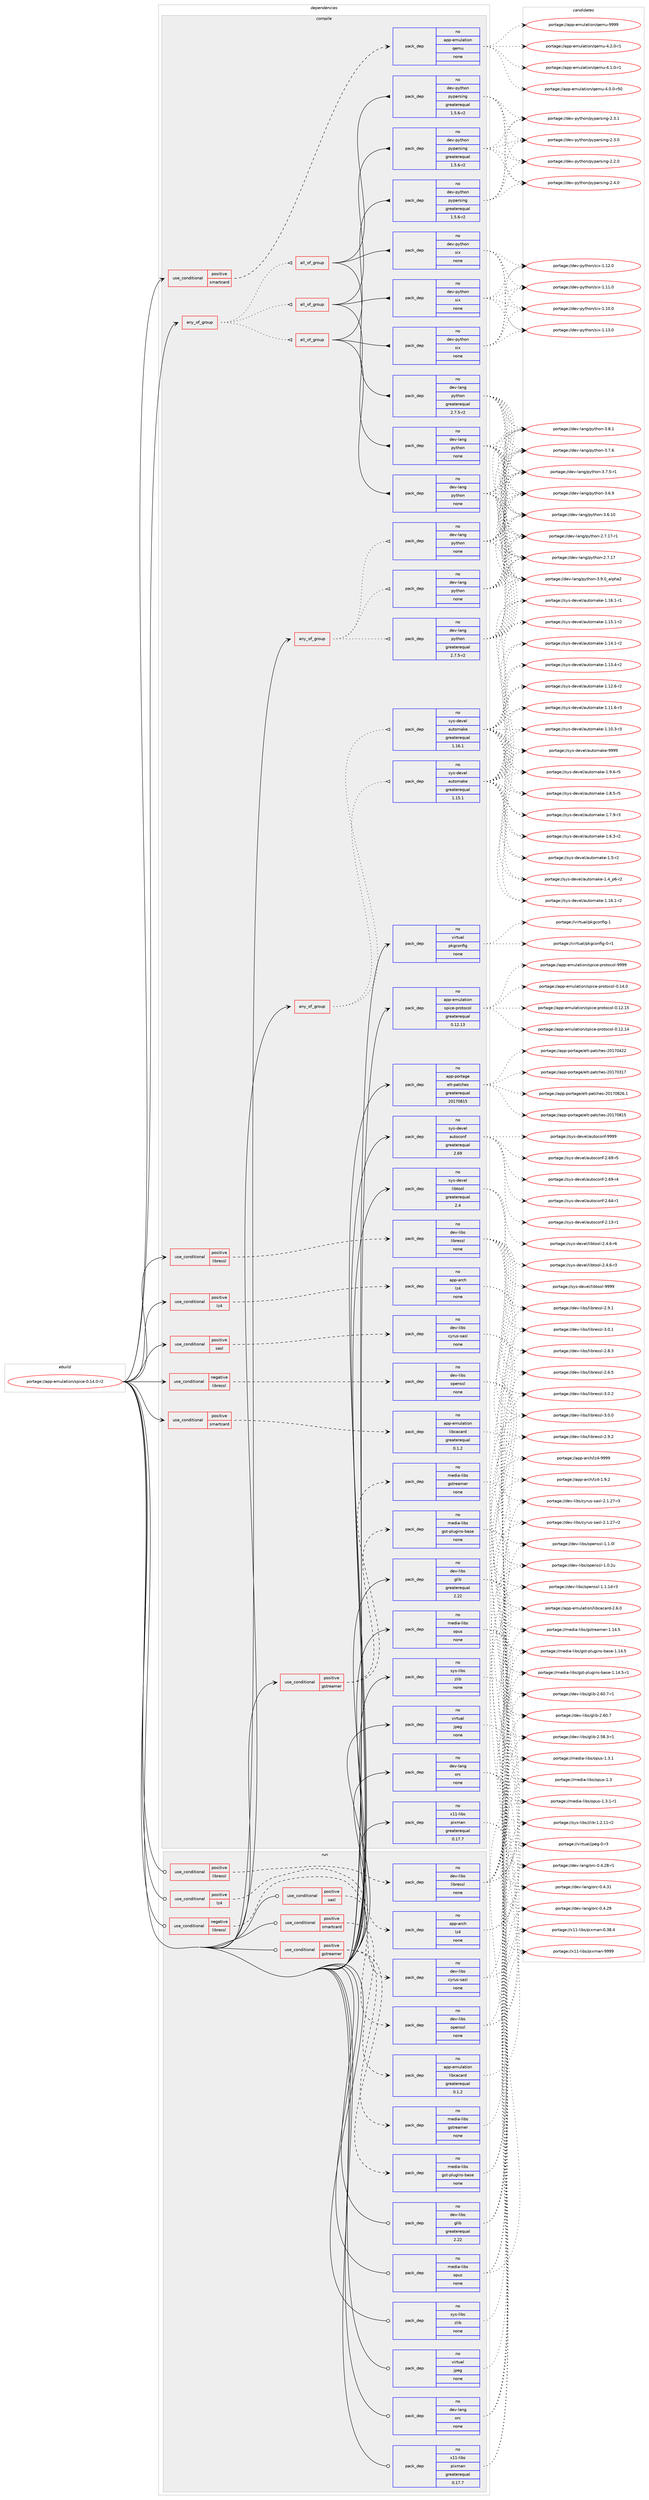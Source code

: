 digraph prolog {

# *************
# Graph options
# *************

newrank=true;
concentrate=true;
compound=true;
graph [rankdir=LR,fontname=Helvetica,fontsize=10,ranksep=1.5];#, ranksep=2.5, nodesep=0.2];
edge  [arrowhead=vee];
node  [fontname=Helvetica,fontsize=10];

# **********
# The ebuild
# **********

subgraph cluster_leftcol {
color=gray;
label=<<i>ebuild</i>>;
id [label="portage://app-emulation/spice-0.14.0-r2", color=red, width=4, href="../app-emulation/spice-0.14.0-r2.svg"];
}

# ****************
# The dependencies
# ****************

subgraph cluster_midcol {
color=gray;
label=<<i>dependencies</i>>;
subgraph cluster_compile {
fillcolor="#eeeeee";
style=filled;
label=<<i>compile</i>>;
subgraph any8065 {
dependency625863 [label=<<TABLE BORDER="0" CELLBORDER="1" CELLSPACING="0" CELLPADDING="4"><TR><TD CELLPADDING="10">any_of_group</TD></TR></TABLE>>, shape=none, color=red];subgraph all287 {
dependency625864 [label=<<TABLE BORDER="0" CELLBORDER="1" CELLSPACING="0" CELLPADDING="4"><TR><TD CELLPADDING="10">all_of_group</TD></TR></TABLE>>, shape=none, color=red];subgraph pack470383 {
dependency625865 [label=<<TABLE BORDER="0" CELLBORDER="1" CELLSPACING="0" CELLPADDING="4" WIDTH="220"><TR><TD ROWSPAN="6" CELLPADDING="30">pack_dep</TD></TR><TR><TD WIDTH="110">no</TD></TR><TR><TD>dev-lang</TD></TR><TR><TD>python</TD></TR><TR><TD>none</TD></TR><TR><TD></TD></TR></TABLE>>, shape=none, color=blue];
}
dependency625864:e -> dependency625865:w [weight=20,style="solid",arrowhead="inv"];
subgraph pack470384 {
dependency625866 [label=<<TABLE BORDER="0" CELLBORDER="1" CELLSPACING="0" CELLPADDING="4" WIDTH="220"><TR><TD ROWSPAN="6" CELLPADDING="30">pack_dep</TD></TR><TR><TD WIDTH="110">no</TD></TR><TR><TD>dev-python</TD></TR><TR><TD>pyparsing</TD></TR><TR><TD>greaterequal</TD></TR><TR><TD>1.5.6-r2</TD></TR></TABLE>>, shape=none, color=blue];
}
dependency625864:e -> dependency625866:w [weight=20,style="solid",arrowhead="inv"];
subgraph pack470385 {
dependency625867 [label=<<TABLE BORDER="0" CELLBORDER="1" CELLSPACING="0" CELLPADDING="4" WIDTH="220"><TR><TD ROWSPAN="6" CELLPADDING="30">pack_dep</TD></TR><TR><TD WIDTH="110">no</TD></TR><TR><TD>dev-python</TD></TR><TR><TD>six</TD></TR><TR><TD>none</TD></TR><TR><TD></TD></TR></TABLE>>, shape=none, color=blue];
}
dependency625864:e -> dependency625867:w [weight=20,style="solid",arrowhead="inv"];
}
dependency625863:e -> dependency625864:w [weight=20,style="dotted",arrowhead="oinv"];
subgraph all288 {
dependency625868 [label=<<TABLE BORDER="0" CELLBORDER="1" CELLSPACING="0" CELLPADDING="4"><TR><TD CELLPADDING="10">all_of_group</TD></TR></TABLE>>, shape=none, color=red];subgraph pack470386 {
dependency625869 [label=<<TABLE BORDER="0" CELLBORDER="1" CELLSPACING="0" CELLPADDING="4" WIDTH="220"><TR><TD ROWSPAN="6" CELLPADDING="30">pack_dep</TD></TR><TR><TD WIDTH="110">no</TD></TR><TR><TD>dev-lang</TD></TR><TR><TD>python</TD></TR><TR><TD>none</TD></TR><TR><TD></TD></TR></TABLE>>, shape=none, color=blue];
}
dependency625868:e -> dependency625869:w [weight=20,style="solid",arrowhead="inv"];
subgraph pack470387 {
dependency625870 [label=<<TABLE BORDER="0" CELLBORDER="1" CELLSPACING="0" CELLPADDING="4" WIDTH="220"><TR><TD ROWSPAN="6" CELLPADDING="30">pack_dep</TD></TR><TR><TD WIDTH="110">no</TD></TR><TR><TD>dev-python</TD></TR><TR><TD>pyparsing</TD></TR><TR><TD>greaterequal</TD></TR><TR><TD>1.5.6-r2</TD></TR></TABLE>>, shape=none, color=blue];
}
dependency625868:e -> dependency625870:w [weight=20,style="solid",arrowhead="inv"];
subgraph pack470388 {
dependency625871 [label=<<TABLE BORDER="0" CELLBORDER="1" CELLSPACING="0" CELLPADDING="4" WIDTH="220"><TR><TD ROWSPAN="6" CELLPADDING="30">pack_dep</TD></TR><TR><TD WIDTH="110">no</TD></TR><TR><TD>dev-python</TD></TR><TR><TD>six</TD></TR><TR><TD>none</TD></TR><TR><TD></TD></TR></TABLE>>, shape=none, color=blue];
}
dependency625868:e -> dependency625871:w [weight=20,style="solid",arrowhead="inv"];
}
dependency625863:e -> dependency625868:w [weight=20,style="dotted",arrowhead="oinv"];
subgraph all289 {
dependency625872 [label=<<TABLE BORDER="0" CELLBORDER="1" CELLSPACING="0" CELLPADDING="4"><TR><TD CELLPADDING="10">all_of_group</TD></TR></TABLE>>, shape=none, color=red];subgraph pack470389 {
dependency625873 [label=<<TABLE BORDER="0" CELLBORDER="1" CELLSPACING="0" CELLPADDING="4" WIDTH="220"><TR><TD ROWSPAN="6" CELLPADDING="30">pack_dep</TD></TR><TR><TD WIDTH="110">no</TD></TR><TR><TD>dev-lang</TD></TR><TR><TD>python</TD></TR><TR><TD>greaterequal</TD></TR><TR><TD>2.7.5-r2</TD></TR></TABLE>>, shape=none, color=blue];
}
dependency625872:e -> dependency625873:w [weight=20,style="solid",arrowhead="inv"];
subgraph pack470390 {
dependency625874 [label=<<TABLE BORDER="0" CELLBORDER="1" CELLSPACING="0" CELLPADDING="4" WIDTH="220"><TR><TD ROWSPAN="6" CELLPADDING="30">pack_dep</TD></TR><TR><TD WIDTH="110">no</TD></TR><TR><TD>dev-python</TD></TR><TR><TD>pyparsing</TD></TR><TR><TD>greaterequal</TD></TR><TR><TD>1.5.6-r2</TD></TR></TABLE>>, shape=none, color=blue];
}
dependency625872:e -> dependency625874:w [weight=20,style="solid",arrowhead="inv"];
subgraph pack470391 {
dependency625875 [label=<<TABLE BORDER="0" CELLBORDER="1" CELLSPACING="0" CELLPADDING="4" WIDTH="220"><TR><TD ROWSPAN="6" CELLPADDING="30">pack_dep</TD></TR><TR><TD WIDTH="110">no</TD></TR><TR><TD>dev-python</TD></TR><TR><TD>six</TD></TR><TR><TD>none</TD></TR><TR><TD></TD></TR></TABLE>>, shape=none, color=blue];
}
dependency625872:e -> dependency625875:w [weight=20,style="solid",arrowhead="inv"];
}
dependency625863:e -> dependency625872:w [weight=20,style="dotted",arrowhead="oinv"];
}
id:e -> dependency625863:w [weight=20,style="solid",arrowhead="vee"];
subgraph any8066 {
dependency625876 [label=<<TABLE BORDER="0" CELLBORDER="1" CELLSPACING="0" CELLPADDING="4"><TR><TD CELLPADDING="10">any_of_group</TD></TR></TABLE>>, shape=none, color=red];subgraph pack470392 {
dependency625877 [label=<<TABLE BORDER="0" CELLBORDER="1" CELLSPACING="0" CELLPADDING="4" WIDTH="220"><TR><TD ROWSPAN="6" CELLPADDING="30">pack_dep</TD></TR><TR><TD WIDTH="110">no</TD></TR><TR><TD>dev-lang</TD></TR><TR><TD>python</TD></TR><TR><TD>none</TD></TR><TR><TD></TD></TR></TABLE>>, shape=none, color=blue];
}
dependency625876:e -> dependency625877:w [weight=20,style="dotted",arrowhead="oinv"];
subgraph pack470393 {
dependency625878 [label=<<TABLE BORDER="0" CELLBORDER="1" CELLSPACING="0" CELLPADDING="4" WIDTH="220"><TR><TD ROWSPAN="6" CELLPADDING="30">pack_dep</TD></TR><TR><TD WIDTH="110">no</TD></TR><TR><TD>dev-lang</TD></TR><TR><TD>python</TD></TR><TR><TD>none</TD></TR><TR><TD></TD></TR></TABLE>>, shape=none, color=blue];
}
dependency625876:e -> dependency625878:w [weight=20,style="dotted",arrowhead="oinv"];
subgraph pack470394 {
dependency625879 [label=<<TABLE BORDER="0" CELLBORDER="1" CELLSPACING="0" CELLPADDING="4" WIDTH="220"><TR><TD ROWSPAN="6" CELLPADDING="30">pack_dep</TD></TR><TR><TD WIDTH="110">no</TD></TR><TR><TD>dev-lang</TD></TR><TR><TD>python</TD></TR><TR><TD>greaterequal</TD></TR><TR><TD>2.7.5-r2</TD></TR></TABLE>>, shape=none, color=blue];
}
dependency625876:e -> dependency625879:w [weight=20,style="dotted",arrowhead="oinv"];
}
id:e -> dependency625876:w [weight=20,style="solid",arrowhead="vee"];
subgraph any8067 {
dependency625880 [label=<<TABLE BORDER="0" CELLBORDER="1" CELLSPACING="0" CELLPADDING="4"><TR><TD CELLPADDING="10">any_of_group</TD></TR></TABLE>>, shape=none, color=red];subgraph pack470395 {
dependency625881 [label=<<TABLE BORDER="0" CELLBORDER="1" CELLSPACING="0" CELLPADDING="4" WIDTH="220"><TR><TD ROWSPAN="6" CELLPADDING="30">pack_dep</TD></TR><TR><TD WIDTH="110">no</TD></TR><TR><TD>sys-devel</TD></TR><TR><TD>automake</TD></TR><TR><TD>greaterequal</TD></TR><TR><TD>1.16.1</TD></TR></TABLE>>, shape=none, color=blue];
}
dependency625880:e -> dependency625881:w [weight=20,style="dotted",arrowhead="oinv"];
subgraph pack470396 {
dependency625882 [label=<<TABLE BORDER="0" CELLBORDER="1" CELLSPACING="0" CELLPADDING="4" WIDTH="220"><TR><TD ROWSPAN="6" CELLPADDING="30">pack_dep</TD></TR><TR><TD WIDTH="110">no</TD></TR><TR><TD>sys-devel</TD></TR><TR><TD>automake</TD></TR><TR><TD>greaterequal</TD></TR><TR><TD>1.15.1</TD></TR></TABLE>>, shape=none, color=blue];
}
dependency625880:e -> dependency625882:w [weight=20,style="dotted",arrowhead="oinv"];
}
id:e -> dependency625880:w [weight=20,style="solid",arrowhead="vee"];
subgraph cond147131 {
dependency625883 [label=<<TABLE BORDER="0" CELLBORDER="1" CELLSPACING="0" CELLPADDING="4"><TR><TD ROWSPAN="3" CELLPADDING="10">use_conditional</TD></TR><TR><TD>negative</TD></TR><TR><TD>libressl</TD></TR></TABLE>>, shape=none, color=red];
subgraph pack470397 {
dependency625884 [label=<<TABLE BORDER="0" CELLBORDER="1" CELLSPACING="0" CELLPADDING="4" WIDTH="220"><TR><TD ROWSPAN="6" CELLPADDING="30">pack_dep</TD></TR><TR><TD WIDTH="110">no</TD></TR><TR><TD>dev-libs</TD></TR><TR><TD>openssl</TD></TR><TR><TD>none</TD></TR><TR><TD></TD></TR></TABLE>>, shape=none, color=blue];
}
dependency625883:e -> dependency625884:w [weight=20,style="dashed",arrowhead="vee"];
}
id:e -> dependency625883:w [weight=20,style="solid",arrowhead="vee"];
subgraph cond147132 {
dependency625885 [label=<<TABLE BORDER="0" CELLBORDER="1" CELLSPACING="0" CELLPADDING="4"><TR><TD ROWSPAN="3" CELLPADDING="10">use_conditional</TD></TR><TR><TD>positive</TD></TR><TR><TD>gstreamer</TD></TR></TABLE>>, shape=none, color=red];
subgraph pack470398 {
dependency625886 [label=<<TABLE BORDER="0" CELLBORDER="1" CELLSPACING="0" CELLPADDING="4" WIDTH="220"><TR><TD ROWSPAN="6" CELLPADDING="30">pack_dep</TD></TR><TR><TD WIDTH="110">no</TD></TR><TR><TD>media-libs</TD></TR><TR><TD>gstreamer</TD></TR><TR><TD>none</TD></TR><TR><TD></TD></TR></TABLE>>, shape=none, color=blue];
}
dependency625885:e -> dependency625886:w [weight=20,style="dashed",arrowhead="vee"];
subgraph pack470399 {
dependency625887 [label=<<TABLE BORDER="0" CELLBORDER="1" CELLSPACING="0" CELLPADDING="4" WIDTH="220"><TR><TD ROWSPAN="6" CELLPADDING="30">pack_dep</TD></TR><TR><TD WIDTH="110">no</TD></TR><TR><TD>media-libs</TD></TR><TR><TD>gst-plugins-base</TD></TR><TR><TD>none</TD></TR><TR><TD></TD></TR></TABLE>>, shape=none, color=blue];
}
dependency625885:e -> dependency625887:w [weight=20,style="dashed",arrowhead="vee"];
}
id:e -> dependency625885:w [weight=20,style="solid",arrowhead="vee"];
subgraph cond147133 {
dependency625888 [label=<<TABLE BORDER="0" CELLBORDER="1" CELLSPACING="0" CELLPADDING="4"><TR><TD ROWSPAN="3" CELLPADDING="10">use_conditional</TD></TR><TR><TD>positive</TD></TR><TR><TD>libressl</TD></TR></TABLE>>, shape=none, color=red];
subgraph pack470400 {
dependency625889 [label=<<TABLE BORDER="0" CELLBORDER="1" CELLSPACING="0" CELLPADDING="4" WIDTH="220"><TR><TD ROWSPAN="6" CELLPADDING="30">pack_dep</TD></TR><TR><TD WIDTH="110">no</TD></TR><TR><TD>dev-libs</TD></TR><TR><TD>libressl</TD></TR><TR><TD>none</TD></TR><TR><TD></TD></TR></TABLE>>, shape=none, color=blue];
}
dependency625888:e -> dependency625889:w [weight=20,style="dashed",arrowhead="vee"];
}
id:e -> dependency625888:w [weight=20,style="solid",arrowhead="vee"];
subgraph cond147134 {
dependency625890 [label=<<TABLE BORDER="0" CELLBORDER="1" CELLSPACING="0" CELLPADDING="4"><TR><TD ROWSPAN="3" CELLPADDING="10">use_conditional</TD></TR><TR><TD>positive</TD></TR><TR><TD>lz4</TD></TR></TABLE>>, shape=none, color=red];
subgraph pack470401 {
dependency625891 [label=<<TABLE BORDER="0" CELLBORDER="1" CELLSPACING="0" CELLPADDING="4" WIDTH="220"><TR><TD ROWSPAN="6" CELLPADDING="30">pack_dep</TD></TR><TR><TD WIDTH="110">no</TD></TR><TR><TD>app-arch</TD></TR><TR><TD>lz4</TD></TR><TR><TD>none</TD></TR><TR><TD></TD></TR></TABLE>>, shape=none, color=blue];
}
dependency625890:e -> dependency625891:w [weight=20,style="dashed",arrowhead="vee"];
}
id:e -> dependency625890:w [weight=20,style="solid",arrowhead="vee"];
subgraph cond147135 {
dependency625892 [label=<<TABLE BORDER="0" CELLBORDER="1" CELLSPACING="0" CELLPADDING="4"><TR><TD ROWSPAN="3" CELLPADDING="10">use_conditional</TD></TR><TR><TD>positive</TD></TR><TR><TD>sasl</TD></TR></TABLE>>, shape=none, color=red];
subgraph pack470402 {
dependency625893 [label=<<TABLE BORDER="0" CELLBORDER="1" CELLSPACING="0" CELLPADDING="4" WIDTH="220"><TR><TD ROWSPAN="6" CELLPADDING="30">pack_dep</TD></TR><TR><TD WIDTH="110">no</TD></TR><TR><TD>dev-libs</TD></TR><TR><TD>cyrus-sasl</TD></TR><TR><TD>none</TD></TR><TR><TD></TD></TR></TABLE>>, shape=none, color=blue];
}
dependency625892:e -> dependency625893:w [weight=20,style="dashed",arrowhead="vee"];
}
id:e -> dependency625892:w [weight=20,style="solid",arrowhead="vee"];
subgraph cond147136 {
dependency625894 [label=<<TABLE BORDER="0" CELLBORDER="1" CELLSPACING="0" CELLPADDING="4"><TR><TD ROWSPAN="3" CELLPADDING="10">use_conditional</TD></TR><TR><TD>positive</TD></TR><TR><TD>smartcard</TD></TR></TABLE>>, shape=none, color=red];
subgraph pack470403 {
dependency625895 [label=<<TABLE BORDER="0" CELLBORDER="1" CELLSPACING="0" CELLPADDING="4" WIDTH="220"><TR><TD ROWSPAN="6" CELLPADDING="30">pack_dep</TD></TR><TR><TD WIDTH="110">no</TD></TR><TR><TD>app-emulation</TD></TR><TR><TD>libcacard</TD></TR><TR><TD>greaterequal</TD></TR><TR><TD>0.1.2</TD></TR></TABLE>>, shape=none, color=blue];
}
dependency625894:e -> dependency625895:w [weight=20,style="dashed",arrowhead="vee"];
}
id:e -> dependency625894:w [weight=20,style="solid",arrowhead="vee"];
subgraph cond147137 {
dependency625896 [label=<<TABLE BORDER="0" CELLBORDER="1" CELLSPACING="0" CELLPADDING="4"><TR><TD ROWSPAN="3" CELLPADDING="10">use_conditional</TD></TR><TR><TD>positive</TD></TR><TR><TD>smartcard</TD></TR></TABLE>>, shape=none, color=red];
subgraph pack470404 {
dependency625897 [label=<<TABLE BORDER="0" CELLBORDER="1" CELLSPACING="0" CELLPADDING="4" WIDTH="220"><TR><TD ROWSPAN="6" CELLPADDING="30">pack_dep</TD></TR><TR><TD WIDTH="110">no</TD></TR><TR><TD>app-emulation</TD></TR><TR><TD>qemu</TD></TR><TR><TD>none</TD></TR><TR><TD></TD></TR></TABLE>>, shape=none, color=blue];
}
dependency625896:e -> dependency625897:w [weight=20,style="dashed",arrowhead="vee"];
}
id:e -> dependency625896:w [weight=20,style="solid",arrowhead="vee"];
subgraph pack470405 {
dependency625898 [label=<<TABLE BORDER="0" CELLBORDER="1" CELLSPACING="0" CELLPADDING="4" WIDTH="220"><TR><TD ROWSPAN="6" CELLPADDING="30">pack_dep</TD></TR><TR><TD WIDTH="110">no</TD></TR><TR><TD>app-emulation</TD></TR><TR><TD>spice-protocol</TD></TR><TR><TD>greaterequal</TD></TR><TR><TD>0.12.13</TD></TR></TABLE>>, shape=none, color=blue];
}
id:e -> dependency625898:w [weight=20,style="solid",arrowhead="vee"];
subgraph pack470406 {
dependency625899 [label=<<TABLE BORDER="0" CELLBORDER="1" CELLSPACING="0" CELLPADDING="4" WIDTH="220"><TR><TD ROWSPAN="6" CELLPADDING="30">pack_dep</TD></TR><TR><TD WIDTH="110">no</TD></TR><TR><TD>app-portage</TD></TR><TR><TD>elt-patches</TD></TR><TR><TD>greaterequal</TD></TR><TR><TD>20170815</TD></TR></TABLE>>, shape=none, color=blue];
}
id:e -> dependency625899:w [weight=20,style="solid",arrowhead="vee"];
subgraph pack470407 {
dependency625900 [label=<<TABLE BORDER="0" CELLBORDER="1" CELLSPACING="0" CELLPADDING="4" WIDTH="220"><TR><TD ROWSPAN="6" CELLPADDING="30">pack_dep</TD></TR><TR><TD WIDTH="110">no</TD></TR><TR><TD>dev-lang</TD></TR><TR><TD>orc</TD></TR><TR><TD>none</TD></TR><TR><TD></TD></TR></TABLE>>, shape=none, color=blue];
}
id:e -> dependency625900:w [weight=20,style="solid",arrowhead="vee"];
subgraph pack470408 {
dependency625901 [label=<<TABLE BORDER="0" CELLBORDER="1" CELLSPACING="0" CELLPADDING="4" WIDTH="220"><TR><TD ROWSPAN="6" CELLPADDING="30">pack_dep</TD></TR><TR><TD WIDTH="110">no</TD></TR><TR><TD>dev-libs</TD></TR><TR><TD>glib</TD></TR><TR><TD>greaterequal</TD></TR><TR><TD>2.22</TD></TR></TABLE>>, shape=none, color=blue];
}
id:e -> dependency625901:w [weight=20,style="solid",arrowhead="vee"];
subgraph pack470409 {
dependency625902 [label=<<TABLE BORDER="0" CELLBORDER="1" CELLSPACING="0" CELLPADDING="4" WIDTH="220"><TR><TD ROWSPAN="6" CELLPADDING="30">pack_dep</TD></TR><TR><TD WIDTH="110">no</TD></TR><TR><TD>media-libs</TD></TR><TR><TD>opus</TD></TR><TR><TD>none</TD></TR><TR><TD></TD></TR></TABLE>>, shape=none, color=blue];
}
id:e -> dependency625902:w [weight=20,style="solid",arrowhead="vee"];
subgraph pack470410 {
dependency625903 [label=<<TABLE BORDER="0" CELLBORDER="1" CELLSPACING="0" CELLPADDING="4" WIDTH="220"><TR><TD ROWSPAN="6" CELLPADDING="30">pack_dep</TD></TR><TR><TD WIDTH="110">no</TD></TR><TR><TD>sys-devel</TD></TR><TR><TD>autoconf</TD></TR><TR><TD>greaterequal</TD></TR><TR><TD>2.69</TD></TR></TABLE>>, shape=none, color=blue];
}
id:e -> dependency625903:w [weight=20,style="solid",arrowhead="vee"];
subgraph pack470411 {
dependency625904 [label=<<TABLE BORDER="0" CELLBORDER="1" CELLSPACING="0" CELLPADDING="4" WIDTH="220"><TR><TD ROWSPAN="6" CELLPADDING="30">pack_dep</TD></TR><TR><TD WIDTH="110">no</TD></TR><TR><TD>sys-devel</TD></TR><TR><TD>libtool</TD></TR><TR><TD>greaterequal</TD></TR><TR><TD>2.4</TD></TR></TABLE>>, shape=none, color=blue];
}
id:e -> dependency625904:w [weight=20,style="solid",arrowhead="vee"];
subgraph pack470412 {
dependency625905 [label=<<TABLE BORDER="0" CELLBORDER="1" CELLSPACING="0" CELLPADDING="4" WIDTH="220"><TR><TD ROWSPAN="6" CELLPADDING="30">pack_dep</TD></TR><TR><TD WIDTH="110">no</TD></TR><TR><TD>sys-libs</TD></TR><TR><TD>zlib</TD></TR><TR><TD>none</TD></TR><TR><TD></TD></TR></TABLE>>, shape=none, color=blue];
}
id:e -> dependency625905:w [weight=20,style="solid",arrowhead="vee"];
subgraph pack470413 {
dependency625906 [label=<<TABLE BORDER="0" CELLBORDER="1" CELLSPACING="0" CELLPADDING="4" WIDTH="220"><TR><TD ROWSPAN="6" CELLPADDING="30">pack_dep</TD></TR><TR><TD WIDTH="110">no</TD></TR><TR><TD>virtual</TD></TR><TR><TD>jpeg</TD></TR><TR><TD>none</TD></TR><TR><TD></TD></TR></TABLE>>, shape=none, color=blue];
}
id:e -> dependency625906:w [weight=20,style="solid",arrowhead="vee"];
subgraph pack470414 {
dependency625907 [label=<<TABLE BORDER="0" CELLBORDER="1" CELLSPACING="0" CELLPADDING="4" WIDTH="220"><TR><TD ROWSPAN="6" CELLPADDING="30">pack_dep</TD></TR><TR><TD WIDTH="110">no</TD></TR><TR><TD>virtual</TD></TR><TR><TD>pkgconfig</TD></TR><TR><TD>none</TD></TR><TR><TD></TD></TR></TABLE>>, shape=none, color=blue];
}
id:e -> dependency625907:w [weight=20,style="solid",arrowhead="vee"];
subgraph pack470415 {
dependency625908 [label=<<TABLE BORDER="0" CELLBORDER="1" CELLSPACING="0" CELLPADDING="4" WIDTH="220"><TR><TD ROWSPAN="6" CELLPADDING="30">pack_dep</TD></TR><TR><TD WIDTH="110">no</TD></TR><TR><TD>x11-libs</TD></TR><TR><TD>pixman</TD></TR><TR><TD>greaterequal</TD></TR><TR><TD>0.17.7</TD></TR></TABLE>>, shape=none, color=blue];
}
id:e -> dependency625908:w [weight=20,style="solid",arrowhead="vee"];
}
subgraph cluster_compileandrun {
fillcolor="#eeeeee";
style=filled;
label=<<i>compile and run</i>>;
}
subgraph cluster_run {
fillcolor="#eeeeee";
style=filled;
label=<<i>run</i>>;
subgraph cond147138 {
dependency625909 [label=<<TABLE BORDER="0" CELLBORDER="1" CELLSPACING="0" CELLPADDING="4"><TR><TD ROWSPAN="3" CELLPADDING="10">use_conditional</TD></TR><TR><TD>negative</TD></TR><TR><TD>libressl</TD></TR></TABLE>>, shape=none, color=red];
subgraph pack470416 {
dependency625910 [label=<<TABLE BORDER="0" CELLBORDER="1" CELLSPACING="0" CELLPADDING="4" WIDTH="220"><TR><TD ROWSPAN="6" CELLPADDING="30">pack_dep</TD></TR><TR><TD WIDTH="110">no</TD></TR><TR><TD>dev-libs</TD></TR><TR><TD>openssl</TD></TR><TR><TD>none</TD></TR><TR><TD></TD></TR></TABLE>>, shape=none, color=blue];
}
dependency625909:e -> dependency625910:w [weight=20,style="dashed",arrowhead="vee"];
}
id:e -> dependency625909:w [weight=20,style="solid",arrowhead="odot"];
subgraph cond147139 {
dependency625911 [label=<<TABLE BORDER="0" CELLBORDER="1" CELLSPACING="0" CELLPADDING="4"><TR><TD ROWSPAN="3" CELLPADDING="10">use_conditional</TD></TR><TR><TD>positive</TD></TR><TR><TD>gstreamer</TD></TR></TABLE>>, shape=none, color=red];
subgraph pack470417 {
dependency625912 [label=<<TABLE BORDER="0" CELLBORDER="1" CELLSPACING="0" CELLPADDING="4" WIDTH="220"><TR><TD ROWSPAN="6" CELLPADDING="30">pack_dep</TD></TR><TR><TD WIDTH="110">no</TD></TR><TR><TD>media-libs</TD></TR><TR><TD>gstreamer</TD></TR><TR><TD>none</TD></TR><TR><TD></TD></TR></TABLE>>, shape=none, color=blue];
}
dependency625911:e -> dependency625912:w [weight=20,style="dashed",arrowhead="vee"];
subgraph pack470418 {
dependency625913 [label=<<TABLE BORDER="0" CELLBORDER="1" CELLSPACING="0" CELLPADDING="4" WIDTH="220"><TR><TD ROWSPAN="6" CELLPADDING="30">pack_dep</TD></TR><TR><TD WIDTH="110">no</TD></TR><TR><TD>media-libs</TD></TR><TR><TD>gst-plugins-base</TD></TR><TR><TD>none</TD></TR><TR><TD></TD></TR></TABLE>>, shape=none, color=blue];
}
dependency625911:e -> dependency625913:w [weight=20,style="dashed",arrowhead="vee"];
}
id:e -> dependency625911:w [weight=20,style="solid",arrowhead="odot"];
subgraph cond147140 {
dependency625914 [label=<<TABLE BORDER="0" CELLBORDER="1" CELLSPACING="0" CELLPADDING="4"><TR><TD ROWSPAN="3" CELLPADDING="10">use_conditional</TD></TR><TR><TD>positive</TD></TR><TR><TD>libressl</TD></TR></TABLE>>, shape=none, color=red];
subgraph pack470419 {
dependency625915 [label=<<TABLE BORDER="0" CELLBORDER="1" CELLSPACING="0" CELLPADDING="4" WIDTH="220"><TR><TD ROWSPAN="6" CELLPADDING="30">pack_dep</TD></TR><TR><TD WIDTH="110">no</TD></TR><TR><TD>dev-libs</TD></TR><TR><TD>libressl</TD></TR><TR><TD>none</TD></TR><TR><TD></TD></TR></TABLE>>, shape=none, color=blue];
}
dependency625914:e -> dependency625915:w [weight=20,style="dashed",arrowhead="vee"];
}
id:e -> dependency625914:w [weight=20,style="solid",arrowhead="odot"];
subgraph cond147141 {
dependency625916 [label=<<TABLE BORDER="0" CELLBORDER="1" CELLSPACING="0" CELLPADDING="4"><TR><TD ROWSPAN="3" CELLPADDING="10">use_conditional</TD></TR><TR><TD>positive</TD></TR><TR><TD>lz4</TD></TR></TABLE>>, shape=none, color=red];
subgraph pack470420 {
dependency625917 [label=<<TABLE BORDER="0" CELLBORDER="1" CELLSPACING="0" CELLPADDING="4" WIDTH="220"><TR><TD ROWSPAN="6" CELLPADDING="30">pack_dep</TD></TR><TR><TD WIDTH="110">no</TD></TR><TR><TD>app-arch</TD></TR><TR><TD>lz4</TD></TR><TR><TD>none</TD></TR><TR><TD></TD></TR></TABLE>>, shape=none, color=blue];
}
dependency625916:e -> dependency625917:w [weight=20,style="dashed",arrowhead="vee"];
}
id:e -> dependency625916:w [weight=20,style="solid",arrowhead="odot"];
subgraph cond147142 {
dependency625918 [label=<<TABLE BORDER="0" CELLBORDER="1" CELLSPACING="0" CELLPADDING="4"><TR><TD ROWSPAN="3" CELLPADDING="10">use_conditional</TD></TR><TR><TD>positive</TD></TR><TR><TD>sasl</TD></TR></TABLE>>, shape=none, color=red];
subgraph pack470421 {
dependency625919 [label=<<TABLE BORDER="0" CELLBORDER="1" CELLSPACING="0" CELLPADDING="4" WIDTH="220"><TR><TD ROWSPAN="6" CELLPADDING="30">pack_dep</TD></TR><TR><TD WIDTH="110">no</TD></TR><TR><TD>dev-libs</TD></TR><TR><TD>cyrus-sasl</TD></TR><TR><TD>none</TD></TR><TR><TD></TD></TR></TABLE>>, shape=none, color=blue];
}
dependency625918:e -> dependency625919:w [weight=20,style="dashed",arrowhead="vee"];
}
id:e -> dependency625918:w [weight=20,style="solid",arrowhead="odot"];
subgraph cond147143 {
dependency625920 [label=<<TABLE BORDER="0" CELLBORDER="1" CELLSPACING="0" CELLPADDING="4"><TR><TD ROWSPAN="3" CELLPADDING="10">use_conditional</TD></TR><TR><TD>positive</TD></TR><TR><TD>smartcard</TD></TR></TABLE>>, shape=none, color=red];
subgraph pack470422 {
dependency625921 [label=<<TABLE BORDER="0" CELLBORDER="1" CELLSPACING="0" CELLPADDING="4" WIDTH="220"><TR><TD ROWSPAN="6" CELLPADDING="30">pack_dep</TD></TR><TR><TD WIDTH="110">no</TD></TR><TR><TD>app-emulation</TD></TR><TR><TD>libcacard</TD></TR><TR><TD>greaterequal</TD></TR><TR><TD>0.1.2</TD></TR></TABLE>>, shape=none, color=blue];
}
dependency625920:e -> dependency625921:w [weight=20,style="dashed",arrowhead="vee"];
}
id:e -> dependency625920:w [weight=20,style="solid",arrowhead="odot"];
subgraph pack470423 {
dependency625922 [label=<<TABLE BORDER="0" CELLBORDER="1" CELLSPACING="0" CELLPADDING="4" WIDTH="220"><TR><TD ROWSPAN="6" CELLPADDING="30">pack_dep</TD></TR><TR><TD WIDTH="110">no</TD></TR><TR><TD>dev-lang</TD></TR><TR><TD>orc</TD></TR><TR><TD>none</TD></TR><TR><TD></TD></TR></TABLE>>, shape=none, color=blue];
}
id:e -> dependency625922:w [weight=20,style="solid",arrowhead="odot"];
subgraph pack470424 {
dependency625923 [label=<<TABLE BORDER="0" CELLBORDER="1" CELLSPACING="0" CELLPADDING="4" WIDTH="220"><TR><TD ROWSPAN="6" CELLPADDING="30">pack_dep</TD></TR><TR><TD WIDTH="110">no</TD></TR><TR><TD>dev-libs</TD></TR><TR><TD>glib</TD></TR><TR><TD>greaterequal</TD></TR><TR><TD>2.22</TD></TR></TABLE>>, shape=none, color=blue];
}
id:e -> dependency625923:w [weight=20,style="solid",arrowhead="odot"];
subgraph pack470425 {
dependency625924 [label=<<TABLE BORDER="0" CELLBORDER="1" CELLSPACING="0" CELLPADDING="4" WIDTH="220"><TR><TD ROWSPAN="6" CELLPADDING="30">pack_dep</TD></TR><TR><TD WIDTH="110">no</TD></TR><TR><TD>media-libs</TD></TR><TR><TD>opus</TD></TR><TR><TD>none</TD></TR><TR><TD></TD></TR></TABLE>>, shape=none, color=blue];
}
id:e -> dependency625924:w [weight=20,style="solid",arrowhead="odot"];
subgraph pack470426 {
dependency625925 [label=<<TABLE BORDER="0" CELLBORDER="1" CELLSPACING="0" CELLPADDING="4" WIDTH="220"><TR><TD ROWSPAN="6" CELLPADDING="30">pack_dep</TD></TR><TR><TD WIDTH="110">no</TD></TR><TR><TD>sys-libs</TD></TR><TR><TD>zlib</TD></TR><TR><TD>none</TD></TR><TR><TD></TD></TR></TABLE>>, shape=none, color=blue];
}
id:e -> dependency625925:w [weight=20,style="solid",arrowhead="odot"];
subgraph pack470427 {
dependency625926 [label=<<TABLE BORDER="0" CELLBORDER="1" CELLSPACING="0" CELLPADDING="4" WIDTH="220"><TR><TD ROWSPAN="6" CELLPADDING="30">pack_dep</TD></TR><TR><TD WIDTH="110">no</TD></TR><TR><TD>virtual</TD></TR><TR><TD>jpeg</TD></TR><TR><TD>none</TD></TR><TR><TD></TD></TR></TABLE>>, shape=none, color=blue];
}
id:e -> dependency625926:w [weight=20,style="solid",arrowhead="odot"];
subgraph pack470428 {
dependency625927 [label=<<TABLE BORDER="0" CELLBORDER="1" CELLSPACING="0" CELLPADDING="4" WIDTH="220"><TR><TD ROWSPAN="6" CELLPADDING="30">pack_dep</TD></TR><TR><TD WIDTH="110">no</TD></TR><TR><TD>x11-libs</TD></TR><TR><TD>pixman</TD></TR><TR><TD>greaterequal</TD></TR><TR><TD>0.17.7</TD></TR></TABLE>>, shape=none, color=blue];
}
id:e -> dependency625927:w [weight=20,style="solid",arrowhead="odot"];
}
}

# **************
# The candidates
# **************

subgraph cluster_choices {
rank=same;
color=gray;
label=<<i>candidates</i>>;

subgraph choice470383 {
color=black;
nodesep=1;
choice10010111845108971101034711212111610411111045514657464895971081121049750 [label="portage://dev-lang/python-3.9.0_alpha2", color=red, width=4,href="../dev-lang/python-3.9.0_alpha2.svg"];
choice100101118451089711010347112121116104111110455146564649 [label="portage://dev-lang/python-3.8.1", color=red, width=4,href="../dev-lang/python-3.8.1.svg"];
choice100101118451089711010347112121116104111110455146554654 [label="portage://dev-lang/python-3.7.6", color=red, width=4,href="../dev-lang/python-3.7.6.svg"];
choice1001011184510897110103471121211161041111104551465546534511449 [label="portage://dev-lang/python-3.7.5-r1", color=red, width=4,href="../dev-lang/python-3.7.5-r1.svg"];
choice100101118451089711010347112121116104111110455146544657 [label="portage://dev-lang/python-3.6.9", color=red, width=4,href="../dev-lang/python-3.6.9.svg"];
choice10010111845108971101034711212111610411111045514654464948 [label="portage://dev-lang/python-3.6.10", color=red, width=4,href="../dev-lang/python-3.6.10.svg"];
choice100101118451089711010347112121116104111110455046554649554511449 [label="portage://dev-lang/python-2.7.17-r1", color=red, width=4,href="../dev-lang/python-2.7.17-r1.svg"];
choice10010111845108971101034711212111610411111045504655464955 [label="portage://dev-lang/python-2.7.17", color=red, width=4,href="../dev-lang/python-2.7.17.svg"];
dependency625865:e -> choice10010111845108971101034711212111610411111045514657464895971081121049750:w [style=dotted,weight="100"];
dependency625865:e -> choice100101118451089711010347112121116104111110455146564649:w [style=dotted,weight="100"];
dependency625865:e -> choice100101118451089711010347112121116104111110455146554654:w [style=dotted,weight="100"];
dependency625865:e -> choice1001011184510897110103471121211161041111104551465546534511449:w [style=dotted,weight="100"];
dependency625865:e -> choice100101118451089711010347112121116104111110455146544657:w [style=dotted,weight="100"];
dependency625865:e -> choice10010111845108971101034711212111610411111045514654464948:w [style=dotted,weight="100"];
dependency625865:e -> choice100101118451089711010347112121116104111110455046554649554511449:w [style=dotted,weight="100"];
dependency625865:e -> choice10010111845108971101034711212111610411111045504655464955:w [style=dotted,weight="100"];
}
subgraph choice470384 {
color=black;
nodesep=1;
choice100101118451121211161041111104711212111297114115105110103455046524648 [label="portage://dev-python/pyparsing-2.4.0", color=red, width=4,href="../dev-python/pyparsing-2.4.0.svg"];
choice100101118451121211161041111104711212111297114115105110103455046514649 [label="portage://dev-python/pyparsing-2.3.1", color=red, width=4,href="../dev-python/pyparsing-2.3.1.svg"];
choice100101118451121211161041111104711212111297114115105110103455046514648 [label="portage://dev-python/pyparsing-2.3.0", color=red, width=4,href="../dev-python/pyparsing-2.3.0.svg"];
choice100101118451121211161041111104711212111297114115105110103455046504648 [label="portage://dev-python/pyparsing-2.2.0", color=red, width=4,href="../dev-python/pyparsing-2.2.0.svg"];
dependency625866:e -> choice100101118451121211161041111104711212111297114115105110103455046524648:w [style=dotted,weight="100"];
dependency625866:e -> choice100101118451121211161041111104711212111297114115105110103455046514649:w [style=dotted,weight="100"];
dependency625866:e -> choice100101118451121211161041111104711212111297114115105110103455046514648:w [style=dotted,weight="100"];
dependency625866:e -> choice100101118451121211161041111104711212111297114115105110103455046504648:w [style=dotted,weight="100"];
}
subgraph choice470385 {
color=black;
nodesep=1;
choice100101118451121211161041111104711510512045494649514648 [label="portage://dev-python/six-1.13.0", color=red, width=4,href="../dev-python/six-1.13.0.svg"];
choice100101118451121211161041111104711510512045494649504648 [label="portage://dev-python/six-1.12.0", color=red, width=4,href="../dev-python/six-1.12.0.svg"];
choice100101118451121211161041111104711510512045494649494648 [label="portage://dev-python/six-1.11.0", color=red, width=4,href="../dev-python/six-1.11.0.svg"];
choice100101118451121211161041111104711510512045494649484648 [label="portage://dev-python/six-1.10.0", color=red, width=4,href="../dev-python/six-1.10.0.svg"];
dependency625867:e -> choice100101118451121211161041111104711510512045494649514648:w [style=dotted,weight="100"];
dependency625867:e -> choice100101118451121211161041111104711510512045494649504648:w [style=dotted,weight="100"];
dependency625867:e -> choice100101118451121211161041111104711510512045494649494648:w [style=dotted,weight="100"];
dependency625867:e -> choice100101118451121211161041111104711510512045494649484648:w [style=dotted,weight="100"];
}
subgraph choice470386 {
color=black;
nodesep=1;
choice10010111845108971101034711212111610411111045514657464895971081121049750 [label="portage://dev-lang/python-3.9.0_alpha2", color=red, width=4,href="../dev-lang/python-3.9.0_alpha2.svg"];
choice100101118451089711010347112121116104111110455146564649 [label="portage://dev-lang/python-3.8.1", color=red, width=4,href="../dev-lang/python-3.8.1.svg"];
choice100101118451089711010347112121116104111110455146554654 [label="portage://dev-lang/python-3.7.6", color=red, width=4,href="../dev-lang/python-3.7.6.svg"];
choice1001011184510897110103471121211161041111104551465546534511449 [label="portage://dev-lang/python-3.7.5-r1", color=red, width=4,href="../dev-lang/python-3.7.5-r1.svg"];
choice100101118451089711010347112121116104111110455146544657 [label="portage://dev-lang/python-3.6.9", color=red, width=4,href="../dev-lang/python-3.6.9.svg"];
choice10010111845108971101034711212111610411111045514654464948 [label="portage://dev-lang/python-3.6.10", color=red, width=4,href="../dev-lang/python-3.6.10.svg"];
choice100101118451089711010347112121116104111110455046554649554511449 [label="portage://dev-lang/python-2.7.17-r1", color=red, width=4,href="../dev-lang/python-2.7.17-r1.svg"];
choice10010111845108971101034711212111610411111045504655464955 [label="portage://dev-lang/python-2.7.17", color=red, width=4,href="../dev-lang/python-2.7.17.svg"];
dependency625869:e -> choice10010111845108971101034711212111610411111045514657464895971081121049750:w [style=dotted,weight="100"];
dependency625869:e -> choice100101118451089711010347112121116104111110455146564649:w [style=dotted,weight="100"];
dependency625869:e -> choice100101118451089711010347112121116104111110455146554654:w [style=dotted,weight="100"];
dependency625869:e -> choice1001011184510897110103471121211161041111104551465546534511449:w [style=dotted,weight="100"];
dependency625869:e -> choice100101118451089711010347112121116104111110455146544657:w [style=dotted,weight="100"];
dependency625869:e -> choice10010111845108971101034711212111610411111045514654464948:w [style=dotted,weight="100"];
dependency625869:e -> choice100101118451089711010347112121116104111110455046554649554511449:w [style=dotted,weight="100"];
dependency625869:e -> choice10010111845108971101034711212111610411111045504655464955:w [style=dotted,weight="100"];
}
subgraph choice470387 {
color=black;
nodesep=1;
choice100101118451121211161041111104711212111297114115105110103455046524648 [label="portage://dev-python/pyparsing-2.4.0", color=red, width=4,href="../dev-python/pyparsing-2.4.0.svg"];
choice100101118451121211161041111104711212111297114115105110103455046514649 [label="portage://dev-python/pyparsing-2.3.1", color=red, width=4,href="../dev-python/pyparsing-2.3.1.svg"];
choice100101118451121211161041111104711212111297114115105110103455046514648 [label="portage://dev-python/pyparsing-2.3.0", color=red, width=4,href="../dev-python/pyparsing-2.3.0.svg"];
choice100101118451121211161041111104711212111297114115105110103455046504648 [label="portage://dev-python/pyparsing-2.2.0", color=red, width=4,href="../dev-python/pyparsing-2.2.0.svg"];
dependency625870:e -> choice100101118451121211161041111104711212111297114115105110103455046524648:w [style=dotted,weight="100"];
dependency625870:e -> choice100101118451121211161041111104711212111297114115105110103455046514649:w [style=dotted,weight="100"];
dependency625870:e -> choice100101118451121211161041111104711212111297114115105110103455046514648:w [style=dotted,weight="100"];
dependency625870:e -> choice100101118451121211161041111104711212111297114115105110103455046504648:w [style=dotted,weight="100"];
}
subgraph choice470388 {
color=black;
nodesep=1;
choice100101118451121211161041111104711510512045494649514648 [label="portage://dev-python/six-1.13.0", color=red, width=4,href="../dev-python/six-1.13.0.svg"];
choice100101118451121211161041111104711510512045494649504648 [label="portage://dev-python/six-1.12.0", color=red, width=4,href="../dev-python/six-1.12.0.svg"];
choice100101118451121211161041111104711510512045494649494648 [label="portage://dev-python/six-1.11.0", color=red, width=4,href="../dev-python/six-1.11.0.svg"];
choice100101118451121211161041111104711510512045494649484648 [label="portage://dev-python/six-1.10.0", color=red, width=4,href="../dev-python/six-1.10.0.svg"];
dependency625871:e -> choice100101118451121211161041111104711510512045494649514648:w [style=dotted,weight="100"];
dependency625871:e -> choice100101118451121211161041111104711510512045494649504648:w [style=dotted,weight="100"];
dependency625871:e -> choice100101118451121211161041111104711510512045494649494648:w [style=dotted,weight="100"];
dependency625871:e -> choice100101118451121211161041111104711510512045494649484648:w [style=dotted,weight="100"];
}
subgraph choice470389 {
color=black;
nodesep=1;
choice10010111845108971101034711212111610411111045514657464895971081121049750 [label="portage://dev-lang/python-3.9.0_alpha2", color=red, width=4,href="../dev-lang/python-3.9.0_alpha2.svg"];
choice100101118451089711010347112121116104111110455146564649 [label="portage://dev-lang/python-3.8.1", color=red, width=4,href="../dev-lang/python-3.8.1.svg"];
choice100101118451089711010347112121116104111110455146554654 [label="portage://dev-lang/python-3.7.6", color=red, width=4,href="../dev-lang/python-3.7.6.svg"];
choice1001011184510897110103471121211161041111104551465546534511449 [label="portage://dev-lang/python-3.7.5-r1", color=red, width=4,href="../dev-lang/python-3.7.5-r1.svg"];
choice100101118451089711010347112121116104111110455146544657 [label="portage://dev-lang/python-3.6.9", color=red, width=4,href="../dev-lang/python-3.6.9.svg"];
choice10010111845108971101034711212111610411111045514654464948 [label="portage://dev-lang/python-3.6.10", color=red, width=4,href="../dev-lang/python-3.6.10.svg"];
choice100101118451089711010347112121116104111110455046554649554511449 [label="portage://dev-lang/python-2.7.17-r1", color=red, width=4,href="../dev-lang/python-2.7.17-r1.svg"];
choice10010111845108971101034711212111610411111045504655464955 [label="portage://dev-lang/python-2.7.17", color=red, width=4,href="../dev-lang/python-2.7.17.svg"];
dependency625873:e -> choice10010111845108971101034711212111610411111045514657464895971081121049750:w [style=dotted,weight="100"];
dependency625873:e -> choice100101118451089711010347112121116104111110455146564649:w [style=dotted,weight="100"];
dependency625873:e -> choice100101118451089711010347112121116104111110455146554654:w [style=dotted,weight="100"];
dependency625873:e -> choice1001011184510897110103471121211161041111104551465546534511449:w [style=dotted,weight="100"];
dependency625873:e -> choice100101118451089711010347112121116104111110455146544657:w [style=dotted,weight="100"];
dependency625873:e -> choice10010111845108971101034711212111610411111045514654464948:w [style=dotted,weight="100"];
dependency625873:e -> choice100101118451089711010347112121116104111110455046554649554511449:w [style=dotted,weight="100"];
dependency625873:e -> choice10010111845108971101034711212111610411111045504655464955:w [style=dotted,weight="100"];
}
subgraph choice470390 {
color=black;
nodesep=1;
choice100101118451121211161041111104711212111297114115105110103455046524648 [label="portage://dev-python/pyparsing-2.4.0", color=red, width=4,href="../dev-python/pyparsing-2.4.0.svg"];
choice100101118451121211161041111104711212111297114115105110103455046514649 [label="portage://dev-python/pyparsing-2.3.1", color=red, width=4,href="../dev-python/pyparsing-2.3.1.svg"];
choice100101118451121211161041111104711212111297114115105110103455046514648 [label="portage://dev-python/pyparsing-2.3.0", color=red, width=4,href="../dev-python/pyparsing-2.3.0.svg"];
choice100101118451121211161041111104711212111297114115105110103455046504648 [label="portage://dev-python/pyparsing-2.2.0", color=red, width=4,href="../dev-python/pyparsing-2.2.0.svg"];
dependency625874:e -> choice100101118451121211161041111104711212111297114115105110103455046524648:w [style=dotted,weight="100"];
dependency625874:e -> choice100101118451121211161041111104711212111297114115105110103455046514649:w [style=dotted,weight="100"];
dependency625874:e -> choice100101118451121211161041111104711212111297114115105110103455046514648:w [style=dotted,weight="100"];
dependency625874:e -> choice100101118451121211161041111104711212111297114115105110103455046504648:w [style=dotted,weight="100"];
}
subgraph choice470391 {
color=black;
nodesep=1;
choice100101118451121211161041111104711510512045494649514648 [label="portage://dev-python/six-1.13.0", color=red, width=4,href="../dev-python/six-1.13.0.svg"];
choice100101118451121211161041111104711510512045494649504648 [label="portage://dev-python/six-1.12.0", color=red, width=4,href="../dev-python/six-1.12.0.svg"];
choice100101118451121211161041111104711510512045494649494648 [label="portage://dev-python/six-1.11.0", color=red, width=4,href="../dev-python/six-1.11.0.svg"];
choice100101118451121211161041111104711510512045494649484648 [label="portage://dev-python/six-1.10.0", color=red, width=4,href="../dev-python/six-1.10.0.svg"];
dependency625875:e -> choice100101118451121211161041111104711510512045494649514648:w [style=dotted,weight="100"];
dependency625875:e -> choice100101118451121211161041111104711510512045494649504648:w [style=dotted,weight="100"];
dependency625875:e -> choice100101118451121211161041111104711510512045494649494648:w [style=dotted,weight="100"];
dependency625875:e -> choice100101118451121211161041111104711510512045494649484648:w [style=dotted,weight="100"];
}
subgraph choice470392 {
color=black;
nodesep=1;
choice10010111845108971101034711212111610411111045514657464895971081121049750 [label="portage://dev-lang/python-3.9.0_alpha2", color=red, width=4,href="../dev-lang/python-3.9.0_alpha2.svg"];
choice100101118451089711010347112121116104111110455146564649 [label="portage://dev-lang/python-3.8.1", color=red, width=4,href="../dev-lang/python-3.8.1.svg"];
choice100101118451089711010347112121116104111110455146554654 [label="portage://dev-lang/python-3.7.6", color=red, width=4,href="../dev-lang/python-3.7.6.svg"];
choice1001011184510897110103471121211161041111104551465546534511449 [label="portage://dev-lang/python-3.7.5-r1", color=red, width=4,href="../dev-lang/python-3.7.5-r1.svg"];
choice100101118451089711010347112121116104111110455146544657 [label="portage://dev-lang/python-3.6.9", color=red, width=4,href="../dev-lang/python-3.6.9.svg"];
choice10010111845108971101034711212111610411111045514654464948 [label="portage://dev-lang/python-3.6.10", color=red, width=4,href="../dev-lang/python-3.6.10.svg"];
choice100101118451089711010347112121116104111110455046554649554511449 [label="portage://dev-lang/python-2.7.17-r1", color=red, width=4,href="../dev-lang/python-2.7.17-r1.svg"];
choice10010111845108971101034711212111610411111045504655464955 [label="portage://dev-lang/python-2.7.17", color=red, width=4,href="../dev-lang/python-2.7.17.svg"];
dependency625877:e -> choice10010111845108971101034711212111610411111045514657464895971081121049750:w [style=dotted,weight="100"];
dependency625877:e -> choice100101118451089711010347112121116104111110455146564649:w [style=dotted,weight="100"];
dependency625877:e -> choice100101118451089711010347112121116104111110455146554654:w [style=dotted,weight="100"];
dependency625877:e -> choice1001011184510897110103471121211161041111104551465546534511449:w [style=dotted,weight="100"];
dependency625877:e -> choice100101118451089711010347112121116104111110455146544657:w [style=dotted,weight="100"];
dependency625877:e -> choice10010111845108971101034711212111610411111045514654464948:w [style=dotted,weight="100"];
dependency625877:e -> choice100101118451089711010347112121116104111110455046554649554511449:w [style=dotted,weight="100"];
dependency625877:e -> choice10010111845108971101034711212111610411111045504655464955:w [style=dotted,weight="100"];
}
subgraph choice470393 {
color=black;
nodesep=1;
choice10010111845108971101034711212111610411111045514657464895971081121049750 [label="portage://dev-lang/python-3.9.0_alpha2", color=red, width=4,href="../dev-lang/python-3.9.0_alpha2.svg"];
choice100101118451089711010347112121116104111110455146564649 [label="portage://dev-lang/python-3.8.1", color=red, width=4,href="../dev-lang/python-3.8.1.svg"];
choice100101118451089711010347112121116104111110455146554654 [label="portage://dev-lang/python-3.7.6", color=red, width=4,href="../dev-lang/python-3.7.6.svg"];
choice1001011184510897110103471121211161041111104551465546534511449 [label="portage://dev-lang/python-3.7.5-r1", color=red, width=4,href="../dev-lang/python-3.7.5-r1.svg"];
choice100101118451089711010347112121116104111110455146544657 [label="portage://dev-lang/python-3.6.9", color=red, width=4,href="../dev-lang/python-3.6.9.svg"];
choice10010111845108971101034711212111610411111045514654464948 [label="portage://dev-lang/python-3.6.10", color=red, width=4,href="../dev-lang/python-3.6.10.svg"];
choice100101118451089711010347112121116104111110455046554649554511449 [label="portage://dev-lang/python-2.7.17-r1", color=red, width=4,href="../dev-lang/python-2.7.17-r1.svg"];
choice10010111845108971101034711212111610411111045504655464955 [label="portage://dev-lang/python-2.7.17", color=red, width=4,href="../dev-lang/python-2.7.17.svg"];
dependency625878:e -> choice10010111845108971101034711212111610411111045514657464895971081121049750:w [style=dotted,weight="100"];
dependency625878:e -> choice100101118451089711010347112121116104111110455146564649:w [style=dotted,weight="100"];
dependency625878:e -> choice100101118451089711010347112121116104111110455146554654:w [style=dotted,weight="100"];
dependency625878:e -> choice1001011184510897110103471121211161041111104551465546534511449:w [style=dotted,weight="100"];
dependency625878:e -> choice100101118451089711010347112121116104111110455146544657:w [style=dotted,weight="100"];
dependency625878:e -> choice10010111845108971101034711212111610411111045514654464948:w [style=dotted,weight="100"];
dependency625878:e -> choice100101118451089711010347112121116104111110455046554649554511449:w [style=dotted,weight="100"];
dependency625878:e -> choice10010111845108971101034711212111610411111045504655464955:w [style=dotted,weight="100"];
}
subgraph choice470394 {
color=black;
nodesep=1;
choice10010111845108971101034711212111610411111045514657464895971081121049750 [label="portage://dev-lang/python-3.9.0_alpha2", color=red, width=4,href="../dev-lang/python-3.9.0_alpha2.svg"];
choice100101118451089711010347112121116104111110455146564649 [label="portage://dev-lang/python-3.8.1", color=red, width=4,href="../dev-lang/python-3.8.1.svg"];
choice100101118451089711010347112121116104111110455146554654 [label="portage://dev-lang/python-3.7.6", color=red, width=4,href="../dev-lang/python-3.7.6.svg"];
choice1001011184510897110103471121211161041111104551465546534511449 [label="portage://dev-lang/python-3.7.5-r1", color=red, width=4,href="../dev-lang/python-3.7.5-r1.svg"];
choice100101118451089711010347112121116104111110455146544657 [label="portage://dev-lang/python-3.6.9", color=red, width=4,href="../dev-lang/python-3.6.9.svg"];
choice10010111845108971101034711212111610411111045514654464948 [label="portage://dev-lang/python-3.6.10", color=red, width=4,href="../dev-lang/python-3.6.10.svg"];
choice100101118451089711010347112121116104111110455046554649554511449 [label="portage://dev-lang/python-2.7.17-r1", color=red, width=4,href="../dev-lang/python-2.7.17-r1.svg"];
choice10010111845108971101034711212111610411111045504655464955 [label="portage://dev-lang/python-2.7.17", color=red, width=4,href="../dev-lang/python-2.7.17.svg"];
dependency625879:e -> choice10010111845108971101034711212111610411111045514657464895971081121049750:w [style=dotted,weight="100"];
dependency625879:e -> choice100101118451089711010347112121116104111110455146564649:w [style=dotted,weight="100"];
dependency625879:e -> choice100101118451089711010347112121116104111110455146554654:w [style=dotted,weight="100"];
dependency625879:e -> choice1001011184510897110103471121211161041111104551465546534511449:w [style=dotted,weight="100"];
dependency625879:e -> choice100101118451089711010347112121116104111110455146544657:w [style=dotted,weight="100"];
dependency625879:e -> choice10010111845108971101034711212111610411111045514654464948:w [style=dotted,weight="100"];
dependency625879:e -> choice100101118451089711010347112121116104111110455046554649554511449:w [style=dotted,weight="100"];
dependency625879:e -> choice10010111845108971101034711212111610411111045504655464955:w [style=dotted,weight="100"];
}
subgraph choice470395 {
color=black;
nodesep=1;
choice115121115451001011181011084797117116111109971071014557575757 [label="portage://sys-devel/automake-9999", color=red, width=4,href="../sys-devel/automake-9999.svg"];
choice115121115451001011181011084797117116111109971071014549465746544511453 [label="portage://sys-devel/automake-1.9.6-r5", color=red, width=4,href="../sys-devel/automake-1.9.6-r5.svg"];
choice115121115451001011181011084797117116111109971071014549465646534511453 [label="portage://sys-devel/automake-1.8.5-r5", color=red, width=4,href="../sys-devel/automake-1.8.5-r5.svg"];
choice115121115451001011181011084797117116111109971071014549465546574511451 [label="portage://sys-devel/automake-1.7.9-r3", color=red, width=4,href="../sys-devel/automake-1.7.9-r3.svg"];
choice115121115451001011181011084797117116111109971071014549465446514511450 [label="portage://sys-devel/automake-1.6.3-r2", color=red, width=4,href="../sys-devel/automake-1.6.3-r2.svg"];
choice11512111545100101118101108479711711611110997107101454946534511450 [label="portage://sys-devel/automake-1.5-r2", color=red, width=4,href="../sys-devel/automake-1.5-r2.svg"];
choice115121115451001011181011084797117116111109971071014549465295112544511450 [label="portage://sys-devel/automake-1.4_p6-r2", color=red, width=4,href="../sys-devel/automake-1.4_p6-r2.svg"];
choice11512111545100101118101108479711711611110997107101454946495446494511450 [label="portage://sys-devel/automake-1.16.1-r2", color=red, width=4,href="../sys-devel/automake-1.16.1-r2.svg"];
choice11512111545100101118101108479711711611110997107101454946495446494511449 [label="portage://sys-devel/automake-1.16.1-r1", color=red, width=4,href="../sys-devel/automake-1.16.1-r1.svg"];
choice11512111545100101118101108479711711611110997107101454946495346494511450 [label="portage://sys-devel/automake-1.15.1-r2", color=red, width=4,href="../sys-devel/automake-1.15.1-r2.svg"];
choice11512111545100101118101108479711711611110997107101454946495246494511450 [label="portage://sys-devel/automake-1.14.1-r2", color=red, width=4,href="../sys-devel/automake-1.14.1-r2.svg"];
choice11512111545100101118101108479711711611110997107101454946495146524511450 [label="portage://sys-devel/automake-1.13.4-r2", color=red, width=4,href="../sys-devel/automake-1.13.4-r2.svg"];
choice11512111545100101118101108479711711611110997107101454946495046544511450 [label="portage://sys-devel/automake-1.12.6-r2", color=red, width=4,href="../sys-devel/automake-1.12.6-r2.svg"];
choice11512111545100101118101108479711711611110997107101454946494946544511451 [label="portage://sys-devel/automake-1.11.6-r3", color=red, width=4,href="../sys-devel/automake-1.11.6-r3.svg"];
choice11512111545100101118101108479711711611110997107101454946494846514511451 [label="portage://sys-devel/automake-1.10.3-r3", color=red, width=4,href="../sys-devel/automake-1.10.3-r3.svg"];
dependency625881:e -> choice115121115451001011181011084797117116111109971071014557575757:w [style=dotted,weight="100"];
dependency625881:e -> choice115121115451001011181011084797117116111109971071014549465746544511453:w [style=dotted,weight="100"];
dependency625881:e -> choice115121115451001011181011084797117116111109971071014549465646534511453:w [style=dotted,weight="100"];
dependency625881:e -> choice115121115451001011181011084797117116111109971071014549465546574511451:w [style=dotted,weight="100"];
dependency625881:e -> choice115121115451001011181011084797117116111109971071014549465446514511450:w [style=dotted,weight="100"];
dependency625881:e -> choice11512111545100101118101108479711711611110997107101454946534511450:w [style=dotted,weight="100"];
dependency625881:e -> choice115121115451001011181011084797117116111109971071014549465295112544511450:w [style=dotted,weight="100"];
dependency625881:e -> choice11512111545100101118101108479711711611110997107101454946495446494511450:w [style=dotted,weight="100"];
dependency625881:e -> choice11512111545100101118101108479711711611110997107101454946495446494511449:w [style=dotted,weight="100"];
dependency625881:e -> choice11512111545100101118101108479711711611110997107101454946495346494511450:w [style=dotted,weight="100"];
dependency625881:e -> choice11512111545100101118101108479711711611110997107101454946495246494511450:w [style=dotted,weight="100"];
dependency625881:e -> choice11512111545100101118101108479711711611110997107101454946495146524511450:w [style=dotted,weight="100"];
dependency625881:e -> choice11512111545100101118101108479711711611110997107101454946495046544511450:w [style=dotted,weight="100"];
dependency625881:e -> choice11512111545100101118101108479711711611110997107101454946494946544511451:w [style=dotted,weight="100"];
dependency625881:e -> choice11512111545100101118101108479711711611110997107101454946494846514511451:w [style=dotted,weight="100"];
}
subgraph choice470396 {
color=black;
nodesep=1;
choice115121115451001011181011084797117116111109971071014557575757 [label="portage://sys-devel/automake-9999", color=red, width=4,href="../sys-devel/automake-9999.svg"];
choice115121115451001011181011084797117116111109971071014549465746544511453 [label="portage://sys-devel/automake-1.9.6-r5", color=red, width=4,href="../sys-devel/automake-1.9.6-r5.svg"];
choice115121115451001011181011084797117116111109971071014549465646534511453 [label="portage://sys-devel/automake-1.8.5-r5", color=red, width=4,href="../sys-devel/automake-1.8.5-r5.svg"];
choice115121115451001011181011084797117116111109971071014549465546574511451 [label="portage://sys-devel/automake-1.7.9-r3", color=red, width=4,href="../sys-devel/automake-1.7.9-r3.svg"];
choice115121115451001011181011084797117116111109971071014549465446514511450 [label="portage://sys-devel/automake-1.6.3-r2", color=red, width=4,href="../sys-devel/automake-1.6.3-r2.svg"];
choice11512111545100101118101108479711711611110997107101454946534511450 [label="portage://sys-devel/automake-1.5-r2", color=red, width=4,href="../sys-devel/automake-1.5-r2.svg"];
choice115121115451001011181011084797117116111109971071014549465295112544511450 [label="portage://sys-devel/automake-1.4_p6-r2", color=red, width=4,href="../sys-devel/automake-1.4_p6-r2.svg"];
choice11512111545100101118101108479711711611110997107101454946495446494511450 [label="portage://sys-devel/automake-1.16.1-r2", color=red, width=4,href="../sys-devel/automake-1.16.1-r2.svg"];
choice11512111545100101118101108479711711611110997107101454946495446494511449 [label="portage://sys-devel/automake-1.16.1-r1", color=red, width=4,href="../sys-devel/automake-1.16.1-r1.svg"];
choice11512111545100101118101108479711711611110997107101454946495346494511450 [label="portage://sys-devel/automake-1.15.1-r2", color=red, width=4,href="../sys-devel/automake-1.15.1-r2.svg"];
choice11512111545100101118101108479711711611110997107101454946495246494511450 [label="portage://sys-devel/automake-1.14.1-r2", color=red, width=4,href="../sys-devel/automake-1.14.1-r2.svg"];
choice11512111545100101118101108479711711611110997107101454946495146524511450 [label="portage://sys-devel/automake-1.13.4-r2", color=red, width=4,href="../sys-devel/automake-1.13.4-r2.svg"];
choice11512111545100101118101108479711711611110997107101454946495046544511450 [label="portage://sys-devel/automake-1.12.6-r2", color=red, width=4,href="../sys-devel/automake-1.12.6-r2.svg"];
choice11512111545100101118101108479711711611110997107101454946494946544511451 [label="portage://sys-devel/automake-1.11.6-r3", color=red, width=4,href="../sys-devel/automake-1.11.6-r3.svg"];
choice11512111545100101118101108479711711611110997107101454946494846514511451 [label="portage://sys-devel/automake-1.10.3-r3", color=red, width=4,href="../sys-devel/automake-1.10.3-r3.svg"];
dependency625882:e -> choice115121115451001011181011084797117116111109971071014557575757:w [style=dotted,weight="100"];
dependency625882:e -> choice115121115451001011181011084797117116111109971071014549465746544511453:w [style=dotted,weight="100"];
dependency625882:e -> choice115121115451001011181011084797117116111109971071014549465646534511453:w [style=dotted,weight="100"];
dependency625882:e -> choice115121115451001011181011084797117116111109971071014549465546574511451:w [style=dotted,weight="100"];
dependency625882:e -> choice115121115451001011181011084797117116111109971071014549465446514511450:w [style=dotted,weight="100"];
dependency625882:e -> choice11512111545100101118101108479711711611110997107101454946534511450:w [style=dotted,weight="100"];
dependency625882:e -> choice115121115451001011181011084797117116111109971071014549465295112544511450:w [style=dotted,weight="100"];
dependency625882:e -> choice11512111545100101118101108479711711611110997107101454946495446494511450:w [style=dotted,weight="100"];
dependency625882:e -> choice11512111545100101118101108479711711611110997107101454946495446494511449:w [style=dotted,weight="100"];
dependency625882:e -> choice11512111545100101118101108479711711611110997107101454946495346494511450:w [style=dotted,weight="100"];
dependency625882:e -> choice11512111545100101118101108479711711611110997107101454946495246494511450:w [style=dotted,weight="100"];
dependency625882:e -> choice11512111545100101118101108479711711611110997107101454946495146524511450:w [style=dotted,weight="100"];
dependency625882:e -> choice11512111545100101118101108479711711611110997107101454946495046544511450:w [style=dotted,weight="100"];
dependency625882:e -> choice11512111545100101118101108479711711611110997107101454946494946544511451:w [style=dotted,weight="100"];
dependency625882:e -> choice11512111545100101118101108479711711611110997107101454946494846514511451:w [style=dotted,weight="100"];
}
subgraph choice470397 {
color=black;
nodesep=1;
choice1001011184510810598115471111121011101151151084549464946491004511451 [label="portage://dev-libs/openssl-1.1.1d-r3", color=red, width=4,href="../dev-libs/openssl-1.1.1d-r3.svg"];
choice100101118451081059811547111112101110115115108454946494648108 [label="portage://dev-libs/openssl-1.1.0l", color=red, width=4,href="../dev-libs/openssl-1.1.0l.svg"];
choice100101118451081059811547111112101110115115108454946484650117 [label="portage://dev-libs/openssl-1.0.2u", color=red, width=4,href="../dev-libs/openssl-1.0.2u.svg"];
dependency625884:e -> choice1001011184510810598115471111121011101151151084549464946491004511451:w [style=dotted,weight="100"];
dependency625884:e -> choice100101118451081059811547111112101110115115108454946494648108:w [style=dotted,weight="100"];
dependency625884:e -> choice100101118451081059811547111112101110115115108454946484650117:w [style=dotted,weight="100"];
}
subgraph choice470398 {
color=black;
nodesep=1;
choice109101100105974510810598115471031151161141019710910111445494649524653 [label="portage://media-libs/gstreamer-1.14.5", color=red, width=4,href="../media-libs/gstreamer-1.14.5.svg"];
dependency625886:e -> choice109101100105974510810598115471031151161141019710910111445494649524653:w [style=dotted,weight="100"];
}
subgraph choice470399 {
color=black;
nodesep=1;
choice1091011001059745108105981154710311511645112108117103105110115459897115101454946495246534511449 [label="portage://media-libs/gst-plugins-base-1.14.5-r1", color=red, width=4,href="../media-libs/gst-plugins-base-1.14.5-r1.svg"];
choice109101100105974510810598115471031151164511210811710310511011545989711510145494649524653 [label="portage://media-libs/gst-plugins-base-1.14.5", color=red, width=4,href="../media-libs/gst-plugins-base-1.14.5.svg"];
dependency625887:e -> choice1091011001059745108105981154710311511645112108117103105110115459897115101454946495246534511449:w [style=dotted,weight="100"];
dependency625887:e -> choice109101100105974510810598115471031151164511210811710310511011545989711510145494649524653:w [style=dotted,weight="100"];
}
subgraph choice470400 {
color=black;
nodesep=1;
choice10010111845108105981154710810598114101115115108455146484650 [label="portage://dev-libs/libressl-3.0.2", color=red, width=4,href="../dev-libs/libressl-3.0.2.svg"];
choice10010111845108105981154710810598114101115115108455146484649 [label="portage://dev-libs/libressl-3.0.1", color=red, width=4,href="../dev-libs/libressl-3.0.1.svg"];
choice10010111845108105981154710810598114101115115108455146484648 [label="portage://dev-libs/libressl-3.0.0", color=red, width=4,href="../dev-libs/libressl-3.0.0.svg"];
choice10010111845108105981154710810598114101115115108455046574650 [label="portage://dev-libs/libressl-2.9.2", color=red, width=4,href="../dev-libs/libressl-2.9.2.svg"];
choice10010111845108105981154710810598114101115115108455046574649 [label="portage://dev-libs/libressl-2.9.1", color=red, width=4,href="../dev-libs/libressl-2.9.1.svg"];
choice10010111845108105981154710810598114101115115108455046564651 [label="portage://dev-libs/libressl-2.8.3", color=red, width=4,href="../dev-libs/libressl-2.8.3.svg"];
choice10010111845108105981154710810598114101115115108455046544653 [label="portage://dev-libs/libressl-2.6.5", color=red, width=4,href="../dev-libs/libressl-2.6.5.svg"];
dependency625889:e -> choice10010111845108105981154710810598114101115115108455146484650:w [style=dotted,weight="100"];
dependency625889:e -> choice10010111845108105981154710810598114101115115108455146484649:w [style=dotted,weight="100"];
dependency625889:e -> choice10010111845108105981154710810598114101115115108455146484648:w [style=dotted,weight="100"];
dependency625889:e -> choice10010111845108105981154710810598114101115115108455046574650:w [style=dotted,weight="100"];
dependency625889:e -> choice10010111845108105981154710810598114101115115108455046574649:w [style=dotted,weight="100"];
dependency625889:e -> choice10010111845108105981154710810598114101115115108455046564651:w [style=dotted,weight="100"];
dependency625889:e -> choice10010111845108105981154710810598114101115115108455046544653:w [style=dotted,weight="100"];
}
subgraph choice470401 {
color=black;
nodesep=1;
choice9711211245971149910447108122524557575757 [label="portage://app-arch/lz4-9999", color=red, width=4,href="../app-arch/lz4-9999.svg"];
choice971121124597114991044710812252454946574650 [label="portage://app-arch/lz4-1.9.2", color=red, width=4,href="../app-arch/lz4-1.9.2.svg"];
dependency625891:e -> choice9711211245971149910447108122524557575757:w [style=dotted,weight="100"];
dependency625891:e -> choice971121124597114991044710812252454946574650:w [style=dotted,weight="100"];
}
subgraph choice470402 {
color=black;
nodesep=1;
choice100101118451081059811547991211141171154511597115108455046494650554511451 [label="portage://dev-libs/cyrus-sasl-2.1.27-r3", color=red, width=4,href="../dev-libs/cyrus-sasl-2.1.27-r3.svg"];
choice100101118451081059811547991211141171154511597115108455046494650554511450 [label="portage://dev-libs/cyrus-sasl-2.1.27-r2", color=red, width=4,href="../dev-libs/cyrus-sasl-2.1.27-r2.svg"];
dependency625893:e -> choice100101118451081059811547991211141171154511597115108455046494650554511451:w [style=dotted,weight="100"];
dependency625893:e -> choice100101118451081059811547991211141171154511597115108455046494650554511450:w [style=dotted,weight="100"];
}
subgraph choice470403 {
color=black;
nodesep=1;
choice971121124510110911710897116105111110471081059899979997114100455046544648 [label="portage://app-emulation/libcacard-2.6.0", color=red, width=4,href="../app-emulation/libcacard-2.6.0.svg"];
dependency625895:e -> choice971121124510110911710897116105111110471081059899979997114100455046544648:w [style=dotted,weight="100"];
}
subgraph choice470404 {
color=black;
nodesep=1;
choice971121124510110911710897116105111110471131011091174557575757 [label="portage://app-emulation/qemu-9999", color=red, width=4,href="../app-emulation/qemu-9999.svg"];
choice971121124510110911710897116105111110471131011091174552465046484511449 [label="portage://app-emulation/qemu-4.2.0-r1", color=red, width=4,href="../app-emulation/qemu-4.2.0-r1.svg"];
choice971121124510110911710897116105111110471131011091174552464946484511449 [label="portage://app-emulation/qemu-4.1.0-r1", color=red, width=4,href="../app-emulation/qemu-4.1.0-r1.svg"];
choice97112112451011091171089711610511111047113101109117455246484648451145348 [label="portage://app-emulation/qemu-4.0.0-r50", color=red, width=4,href="../app-emulation/qemu-4.0.0-r50.svg"];
dependency625897:e -> choice971121124510110911710897116105111110471131011091174557575757:w [style=dotted,weight="100"];
dependency625897:e -> choice971121124510110911710897116105111110471131011091174552465046484511449:w [style=dotted,weight="100"];
dependency625897:e -> choice971121124510110911710897116105111110471131011091174552464946484511449:w [style=dotted,weight="100"];
dependency625897:e -> choice97112112451011091171089711610511111047113101109117455246484648451145348:w [style=dotted,weight="100"];
}
subgraph choice470405 {
color=black;
nodesep=1;
choice971121124510110911710897116105111110471151121059910145112114111116111991111084557575757 [label="portage://app-emulation/spice-protocol-9999", color=red, width=4,href="../app-emulation/spice-protocol-9999.svg"];
choice9711211245101109117108971161051111104711511210599101451121141111161119911110845484649524648 [label="portage://app-emulation/spice-protocol-0.14.0", color=red, width=4,href="../app-emulation/spice-protocol-0.14.0.svg"];
choice971121124510110911710897116105111110471151121059910145112114111116111991111084548464950464953 [label="portage://app-emulation/spice-protocol-0.12.15", color=red, width=4,href="../app-emulation/spice-protocol-0.12.15.svg"];
choice971121124510110911710897116105111110471151121059910145112114111116111991111084548464950464952 [label="portage://app-emulation/spice-protocol-0.12.14", color=red, width=4,href="../app-emulation/spice-protocol-0.12.14.svg"];
dependency625898:e -> choice971121124510110911710897116105111110471151121059910145112114111116111991111084557575757:w [style=dotted,weight="100"];
dependency625898:e -> choice9711211245101109117108971161051111104711511210599101451121141111161119911110845484649524648:w [style=dotted,weight="100"];
dependency625898:e -> choice971121124510110911710897116105111110471151121059910145112114111116111991111084548464950464953:w [style=dotted,weight="100"];
dependency625898:e -> choice971121124510110911710897116105111110471151121059910145112114111116111991111084548464950464952:w [style=dotted,weight="100"];
}
subgraph choice470406 {
color=black;
nodesep=1;
choice971121124511211111411697103101471011081164511297116991041011154550484955485650544649 [label="portage://app-portage/elt-patches-20170826.1", color=red, width=4,href="../app-portage/elt-patches-20170826.1.svg"];
choice97112112451121111141169710310147101108116451129711699104101115455048495548564953 [label="portage://app-portage/elt-patches-20170815", color=red, width=4,href="../app-portage/elt-patches-20170815.svg"];
choice97112112451121111141169710310147101108116451129711699104101115455048495548525050 [label="portage://app-portage/elt-patches-20170422", color=red, width=4,href="../app-portage/elt-patches-20170422.svg"];
choice97112112451121111141169710310147101108116451129711699104101115455048495548514955 [label="portage://app-portage/elt-patches-20170317", color=red, width=4,href="../app-portage/elt-patches-20170317.svg"];
dependency625899:e -> choice971121124511211111411697103101471011081164511297116991041011154550484955485650544649:w [style=dotted,weight="100"];
dependency625899:e -> choice97112112451121111141169710310147101108116451129711699104101115455048495548564953:w [style=dotted,weight="100"];
dependency625899:e -> choice97112112451121111141169710310147101108116451129711699104101115455048495548525050:w [style=dotted,weight="100"];
dependency625899:e -> choice97112112451121111141169710310147101108116451129711699104101115455048495548514955:w [style=dotted,weight="100"];
}
subgraph choice470407 {
color=black;
nodesep=1;
choice1001011184510897110103471111149945484652465149 [label="portage://dev-lang/orc-0.4.31", color=red, width=4,href="../dev-lang/orc-0.4.31.svg"];
choice1001011184510897110103471111149945484652465057 [label="portage://dev-lang/orc-0.4.29", color=red, width=4,href="../dev-lang/orc-0.4.29.svg"];
choice10010111845108971101034711111499454846524650564511449 [label="portage://dev-lang/orc-0.4.28-r1", color=red, width=4,href="../dev-lang/orc-0.4.28-r1.svg"];
dependency625900:e -> choice1001011184510897110103471111149945484652465149:w [style=dotted,weight="100"];
dependency625900:e -> choice1001011184510897110103471111149945484652465057:w [style=dotted,weight="100"];
dependency625900:e -> choice10010111845108971101034711111499454846524650564511449:w [style=dotted,weight="100"];
}
subgraph choice470408 {
color=black;
nodesep=1;
choice10010111845108105981154710310810598455046544846554511449 [label="portage://dev-libs/glib-2.60.7-r1", color=red, width=4,href="../dev-libs/glib-2.60.7-r1.svg"];
choice1001011184510810598115471031081059845504654484655 [label="portage://dev-libs/glib-2.60.7", color=red, width=4,href="../dev-libs/glib-2.60.7.svg"];
choice10010111845108105981154710310810598455046535646514511449 [label="portage://dev-libs/glib-2.58.3-r1", color=red, width=4,href="../dev-libs/glib-2.58.3-r1.svg"];
dependency625901:e -> choice10010111845108105981154710310810598455046544846554511449:w [style=dotted,weight="100"];
dependency625901:e -> choice1001011184510810598115471031081059845504654484655:w [style=dotted,weight="100"];
dependency625901:e -> choice10010111845108105981154710310810598455046535646514511449:w [style=dotted,weight="100"];
}
subgraph choice470409 {
color=black;
nodesep=1;
choice109101100105974510810598115471111121171154549465146494511449 [label="portage://media-libs/opus-1.3.1-r1", color=red, width=4,href="../media-libs/opus-1.3.1-r1.svg"];
choice10910110010597451081059811547111112117115454946514649 [label="portage://media-libs/opus-1.3.1", color=red, width=4,href="../media-libs/opus-1.3.1.svg"];
choice1091011001059745108105981154711111211711545494651 [label="portage://media-libs/opus-1.3", color=red, width=4,href="../media-libs/opus-1.3.svg"];
dependency625902:e -> choice109101100105974510810598115471111121171154549465146494511449:w [style=dotted,weight="100"];
dependency625902:e -> choice10910110010597451081059811547111112117115454946514649:w [style=dotted,weight="100"];
dependency625902:e -> choice1091011001059745108105981154711111211711545494651:w [style=dotted,weight="100"];
}
subgraph choice470410 {
color=black;
nodesep=1;
choice115121115451001011181011084797117116111991111101024557575757 [label="portage://sys-devel/autoconf-9999", color=red, width=4,href="../sys-devel/autoconf-9999.svg"];
choice1151211154510010111810110847971171161119911111010245504654574511453 [label="portage://sys-devel/autoconf-2.69-r5", color=red, width=4,href="../sys-devel/autoconf-2.69-r5.svg"];
choice1151211154510010111810110847971171161119911111010245504654574511452 [label="portage://sys-devel/autoconf-2.69-r4", color=red, width=4,href="../sys-devel/autoconf-2.69-r4.svg"];
choice1151211154510010111810110847971171161119911111010245504654524511449 [label="portage://sys-devel/autoconf-2.64-r1", color=red, width=4,href="../sys-devel/autoconf-2.64-r1.svg"];
choice1151211154510010111810110847971171161119911111010245504649514511449 [label="portage://sys-devel/autoconf-2.13-r1", color=red, width=4,href="../sys-devel/autoconf-2.13-r1.svg"];
dependency625903:e -> choice115121115451001011181011084797117116111991111101024557575757:w [style=dotted,weight="100"];
dependency625903:e -> choice1151211154510010111810110847971171161119911111010245504654574511453:w [style=dotted,weight="100"];
dependency625903:e -> choice1151211154510010111810110847971171161119911111010245504654574511452:w [style=dotted,weight="100"];
dependency625903:e -> choice1151211154510010111810110847971171161119911111010245504654524511449:w [style=dotted,weight="100"];
dependency625903:e -> choice1151211154510010111810110847971171161119911111010245504649514511449:w [style=dotted,weight="100"];
}
subgraph choice470411 {
color=black;
nodesep=1;
choice1151211154510010111810110847108105981161111111084557575757 [label="portage://sys-devel/libtool-9999", color=red, width=4,href="../sys-devel/libtool-9999.svg"];
choice1151211154510010111810110847108105981161111111084550465246544511454 [label="portage://sys-devel/libtool-2.4.6-r6", color=red, width=4,href="../sys-devel/libtool-2.4.6-r6.svg"];
choice1151211154510010111810110847108105981161111111084550465246544511451 [label="portage://sys-devel/libtool-2.4.6-r3", color=red, width=4,href="../sys-devel/libtool-2.4.6-r3.svg"];
dependency625904:e -> choice1151211154510010111810110847108105981161111111084557575757:w [style=dotted,weight="100"];
dependency625904:e -> choice1151211154510010111810110847108105981161111111084550465246544511454:w [style=dotted,weight="100"];
dependency625904:e -> choice1151211154510010111810110847108105981161111111084550465246544511451:w [style=dotted,weight="100"];
}
subgraph choice470412 {
color=black;
nodesep=1;
choice11512111545108105981154712210810598454946504649494511450 [label="portage://sys-libs/zlib-1.2.11-r2", color=red, width=4,href="../sys-libs/zlib-1.2.11-r2.svg"];
dependency625905:e -> choice11512111545108105981154712210810598454946504649494511450:w [style=dotted,weight="100"];
}
subgraph choice470413 {
color=black;
nodesep=1;
choice118105114116117971084710611210110345484511451 [label="portage://virtual/jpeg-0-r3", color=red, width=4,href="../virtual/jpeg-0-r3.svg"];
dependency625906:e -> choice118105114116117971084710611210110345484511451:w [style=dotted,weight="100"];
}
subgraph choice470414 {
color=black;
nodesep=1;
choice1181051141161179710847112107103991111101021051034549 [label="portage://virtual/pkgconfig-1", color=red, width=4,href="../virtual/pkgconfig-1.svg"];
choice11810511411611797108471121071039911111010210510345484511449 [label="portage://virtual/pkgconfig-0-r1", color=red, width=4,href="../virtual/pkgconfig-0-r1.svg"];
dependency625907:e -> choice1181051141161179710847112107103991111101021051034549:w [style=dotted,weight="100"];
dependency625907:e -> choice11810511411611797108471121071039911111010210510345484511449:w [style=dotted,weight="100"];
}
subgraph choice470415 {
color=black;
nodesep=1;
choice1204949451081059811547112105120109971104557575757 [label="portage://x11-libs/pixman-9999", color=red, width=4,href="../x11-libs/pixman-9999.svg"];
choice12049494510810598115471121051201099711045484651564652 [label="portage://x11-libs/pixman-0.38.4", color=red, width=4,href="../x11-libs/pixman-0.38.4.svg"];
dependency625908:e -> choice1204949451081059811547112105120109971104557575757:w [style=dotted,weight="100"];
dependency625908:e -> choice12049494510810598115471121051201099711045484651564652:w [style=dotted,weight="100"];
}
subgraph choice470416 {
color=black;
nodesep=1;
choice1001011184510810598115471111121011101151151084549464946491004511451 [label="portage://dev-libs/openssl-1.1.1d-r3", color=red, width=4,href="../dev-libs/openssl-1.1.1d-r3.svg"];
choice100101118451081059811547111112101110115115108454946494648108 [label="portage://dev-libs/openssl-1.1.0l", color=red, width=4,href="../dev-libs/openssl-1.1.0l.svg"];
choice100101118451081059811547111112101110115115108454946484650117 [label="portage://dev-libs/openssl-1.0.2u", color=red, width=4,href="../dev-libs/openssl-1.0.2u.svg"];
dependency625910:e -> choice1001011184510810598115471111121011101151151084549464946491004511451:w [style=dotted,weight="100"];
dependency625910:e -> choice100101118451081059811547111112101110115115108454946494648108:w [style=dotted,weight="100"];
dependency625910:e -> choice100101118451081059811547111112101110115115108454946484650117:w [style=dotted,weight="100"];
}
subgraph choice470417 {
color=black;
nodesep=1;
choice109101100105974510810598115471031151161141019710910111445494649524653 [label="portage://media-libs/gstreamer-1.14.5", color=red, width=4,href="../media-libs/gstreamer-1.14.5.svg"];
dependency625912:e -> choice109101100105974510810598115471031151161141019710910111445494649524653:w [style=dotted,weight="100"];
}
subgraph choice470418 {
color=black;
nodesep=1;
choice1091011001059745108105981154710311511645112108117103105110115459897115101454946495246534511449 [label="portage://media-libs/gst-plugins-base-1.14.5-r1", color=red, width=4,href="../media-libs/gst-plugins-base-1.14.5-r1.svg"];
choice109101100105974510810598115471031151164511210811710310511011545989711510145494649524653 [label="portage://media-libs/gst-plugins-base-1.14.5", color=red, width=4,href="../media-libs/gst-plugins-base-1.14.5.svg"];
dependency625913:e -> choice1091011001059745108105981154710311511645112108117103105110115459897115101454946495246534511449:w [style=dotted,weight="100"];
dependency625913:e -> choice109101100105974510810598115471031151164511210811710310511011545989711510145494649524653:w [style=dotted,weight="100"];
}
subgraph choice470419 {
color=black;
nodesep=1;
choice10010111845108105981154710810598114101115115108455146484650 [label="portage://dev-libs/libressl-3.0.2", color=red, width=4,href="../dev-libs/libressl-3.0.2.svg"];
choice10010111845108105981154710810598114101115115108455146484649 [label="portage://dev-libs/libressl-3.0.1", color=red, width=4,href="../dev-libs/libressl-3.0.1.svg"];
choice10010111845108105981154710810598114101115115108455146484648 [label="portage://dev-libs/libressl-3.0.0", color=red, width=4,href="../dev-libs/libressl-3.0.0.svg"];
choice10010111845108105981154710810598114101115115108455046574650 [label="portage://dev-libs/libressl-2.9.2", color=red, width=4,href="../dev-libs/libressl-2.9.2.svg"];
choice10010111845108105981154710810598114101115115108455046574649 [label="portage://dev-libs/libressl-2.9.1", color=red, width=4,href="../dev-libs/libressl-2.9.1.svg"];
choice10010111845108105981154710810598114101115115108455046564651 [label="portage://dev-libs/libressl-2.8.3", color=red, width=4,href="../dev-libs/libressl-2.8.3.svg"];
choice10010111845108105981154710810598114101115115108455046544653 [label="portage://dev-libs/libressl-2.6.5", color=red, width=4,href="../dev-libs/libressl-2.6.5.svg"];
dependency625915:e -> choice10010111845108105981154710810598114101115115108455146484650:w [style=dotted,weight="100"];
dependency625915:e -> choice10010111845108105981154710810598114101115115108455146484649:w [style=dotted,weight="100"];
dependency625915:e -> choice10010111845108105981154710810598114101115115108455146484648:w [style=dotted,weight="100"];
dependency625915:e -> choice10010111845108105981154710810598114101115115108455046574650:w [style=dotted,weight="100"];
dependency625915:e -> choice10010111845108105981154710810598114101115115108455046574649:w [style=dotted,weight="100"];
dependency625915:e -> choice10010111845108105981154710810598114101115115108455046564651:w [style=dotted,weight="100"];
dependency625915:e -> choice10010111845108105981154710810598114101115115108455046544653:w [style=dotted,weight="100"];
}
subgraph choice470420 {
color=black;
nodesep=1;
choice9711211245971149910447108122524557575757 [label="portage://app-arch/lz4-9999", color=red, width=4,href="../app-arch/lz4-9999.svg"];
choice971121124597114991044710812252454946574650 [label="portage://app-arch/lz4-1.9.2", color=red, width=4,href="../app-arch/lz4-1.9.2.svg"];
dependency625917:e -> choice9711211245971149910447108122524557575757:w [style=dotted,weight="100"];
dependency625917:e -> choice971121124597114991044710812252454946574650:w [style=dotted,weight="100"];
}
subgraph choice470421 {
color=black;
nodesep=1;
choice100101118451081059811547991211141171154511597115108455046494650554511451 [label="portage://dev-libs/cyrus-sasl-2.1.27-r3", color=red, width=4,href="../dev-libs/cyrus-sasl-2.1.27-r3.svg"];
choice100101118451081059811547991211141171154511597115108455046494650554511450 [label="portage://dev-libs/cyrus-sasl-2.1.27-r2", color=red, width=4,href="../dev-libs/cyrus-sasl-2.1.27-r2.svg"];
dependency625919:e -> choice100101118451081059811547991211141171154511597115108455046494650554511451:w [style=dotted,weight="100"];
dependency625919:e -> choice100101118451081059811547991211141171154511597115108455046494650554511450:w [style=dotted,weight="100"];
}
subgraph choice470422 {
color=black;
nodesep=1;
choice971121124510110911710897116105111110471081059899979997114100455046544648 [label="portage://app-emulation/libcacard-2.6.0", color=red, width=4,href="../app-emulation/libcacard-2.6.0.svg"];
dependency625921:e -> choice971121124510110911710897116105111110471081059899979997114100455046544648:w [style=dotted,weight="100"];
}
subgraph choice470423 {
color=black;
nodesep=1;
choice1001011184510897110103471111149945484652465149 [label="portage://dev-lang/orc-0.4.31", color=red, width=4,href="../dev-lang/orc-0.4.31.svg"];
choice1001011184510897110103471111149945484652465057 [label="portage://dev-lang/orc-0.4.29", color=red, width=4,href="../dev-lang/orc-0.4.29.svg"];
choice10010111845108971101034711111499454846524650564511449 [label="portage://dev-lang/orc-0.4.28-r1", color=red, width=4,href="../dev-lang/orc-0.4.28-r1.svg"];
dependency625922:e -> choice1001011184510897110103471111149945484652465149:w [style=dotted,weight="100"];
dependency625922:e -> choice1001011184510897110103471111149945484652465057:w [style=dotted,weight="100"];
dependency625922:e -> choice10010111845108971101034711111499454846524650564511449:w [style=dotted,weight="100"];
}
subgraph choice470424 {
color=black;
nodesep=1;
choice10010111845108105981154710310810598455046544846554511449 [label="portage://dev-libs/glib-2.60.7-r1", color=red, width=4,href="../dev-libs/glib-2.60.7-r1.svg"];
choice1001011184510810598115471031081059845504654484655 [label="portage://dev-libs/glib-2.60.7", color=red, width=4,href="../dev-libs/glib-2.60.7.svg"];
choice10010111845108105981154710310810598455046535646514511449 [label="portage://dev-libs/glib-2.58.3-r1", color=red, width=4,href="../dev-libs/glib-2.58.3-r1.svg"];
dependency625923:e -> choice10010111845108105981154710310810598455046544846554511449:w [style=dotted,weight="100"];
dependency625923:e -> choice1001011184510810598115471031081059845504654484655:w [style=dotted,weight="100"];
dependency625923:e -> choice10010111845108105981154710310810598455046535646514511449:w [style=dotted,weight="100"];
}
subgraph choice470425 {
color=black;
nodesep=1;
choice109101100105974510810598115471111121171154549465146494511449 [label="portage://media-libs/opus-1.3.1-r1", color=red, width=4,href="../media-libs/opus-1.3.1-r1.svg"];
choice10910110010597451081059811547111112117115454946514649 [label="portage://media-libs/opus-1.3.1", color=red, width=4,href="../media-libs/opus-1.3.1.svg"];
choice1091011001059745108105981154711111211711545494651 [label="portage://media-libs/opus-1.3", color=red, width=4,href="../media-libs/opus-1.3.svg"];
dependency625924:e -> choice109101100105974510810598115471111121171154549465146494511449:w [style=dotted,weight="100"];
dependency625924:e -> choice10910110010597451081059811547111112117115454946514649:w [style=dotted,weight="100"];
dependency625924:e -> choice1091011001059745108105981154711111211711545494651:w [style=dotted,weight="100"];
}
subgraph choice470426 {
color=black;
nodesep=1;
choice11512111545108105981154712210810598454946504649494511450 [label="portage://sys-libs/zlib-1.2.11-r2", color=red, width=4,href="../sys-libs/zlib-1.2.11-r2.svg"];
dependency625925:e -> choice11512111545108105981154712210810598454946504649494511450:w [style=dotted,weight="100"];
}
subgraph choice470427 {
color=black;
nodesep=1;
choice118105114116117971084710611210110345484511451 [label="portage://virtual/jpeg-0-r3", color=red, width=4,href="../virtual/jpeg-0-r3.svg"];
dependency625926:e -> choice118105114116117971084710611210110345484511451:w [style=dotted,weight="100"];
}
subgraph choice470428 {
color=black;
nodesep=1;
choice1204949451081059811547112105120109971104557575757 [label="portage://x11-libs/pixman-9999", color=red, width=4,href="../x11-libs/pixman-9999.svg"];
choice12049494510810598115471121051201099711045484651564652 [label="portage://x11-libs/pixman-0.38.4", color=red, width=4,href="../x11-libs/pixman-0.38.4.svg"];
dependency625927:e -> choice1204949451081059811547112105120109971104557575757:w [style=dotted,weight="100"];
dependency625927:e -> choice12049494510810598115471121051201099711045484651564652:w [style=dotted,weight="100"];
}
}

}
